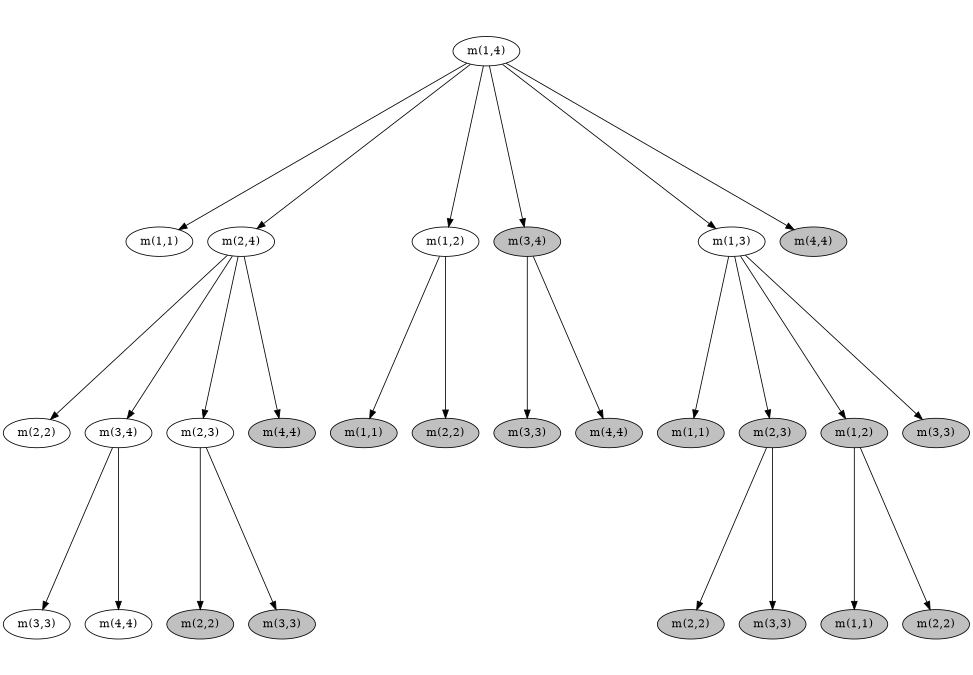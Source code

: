 digraph test {
	graph [size="6.5,4.5", page="8.5,11", ratio=fill];
	node [label="\N"];
	node1 [label="m(1,4)"];
	node2 [label="m(1,1)"];
	node3 [label="m(2,4)"];
	node4 [label="m(2,2)"];
	node5 [label="m(3,4)"];
	node6 [label="m(3,3)"];
	node7 [label="m(4,4)"];
	node8 [label="m(2,3)"];
	node9 [label="m(2,2)", fillcolor=grey, style=filled];
	node10 [label="m(3,3)", fillcolor=grey, style=filled];
	node11 [label="m(4,4)", fillcolor=grey, style=filled];
	node12 [label="m(1,2)"];
	node13 [label="m(1,1)", fillcolor=grey, style=filled];
	node14 [label="m(2,2)", fillcolor=grey, style=filled];
	node15 [label="m(3,4)", fillcolor=grey, style=filled];
	node16 [label="m(3,3)", fillcolor=grey, style=filled];
	node17 [label="m(4,4)", fillcolor=grey, style=filled];
	node18 [label="m(1,3)"];
	node19 [label="m(1,1)", fillcolor=grey, style=filled];
	node20 [label="m(2,3)", fillcolor=grey, style=filled];
	node21 [label="m(2,2)", fillcolor=grey, style=filled];
	node22 [label="m(3,3)", fillcolor=grey, style=filled];
	node23 [label="m(1,2)", fillcolor=grey, style=filled];
	node24 [label="m(1,1)", fillcolor=grey, style=filled];
	node25 [label="m(2,2)", fillcolor=grey, style=filled];
	node26 [label="m(3,3)", fillcolor=grey, style=filled];
	node27 [label="m(4,4)", fillcolor=grey, style=filled];
	node1 -> node2;
	node1 -> node12;
	node1 -> node15;
	node1 -> node18;
	node1 -> node3;
	node1 -> node27;
	node12 -> node13;
	node12 -> node14;
	node15 -> node16;
	node15 -> node17;
	node18 -> node19;
	node18 -> node20;
	node18 -> node23;
	node18 -> node26;
	node20 -> node21;
	node20 -> node22;
	node3 -> node11;
	node3 -> node4;
	node3 -> node5;
	node3 -> node8;
	node23 -> node24;
	node23 -> node25;
	node5 -> node6;
	node5 -> node7;
	node8 -> node9;
	node8 -> node10;
}
